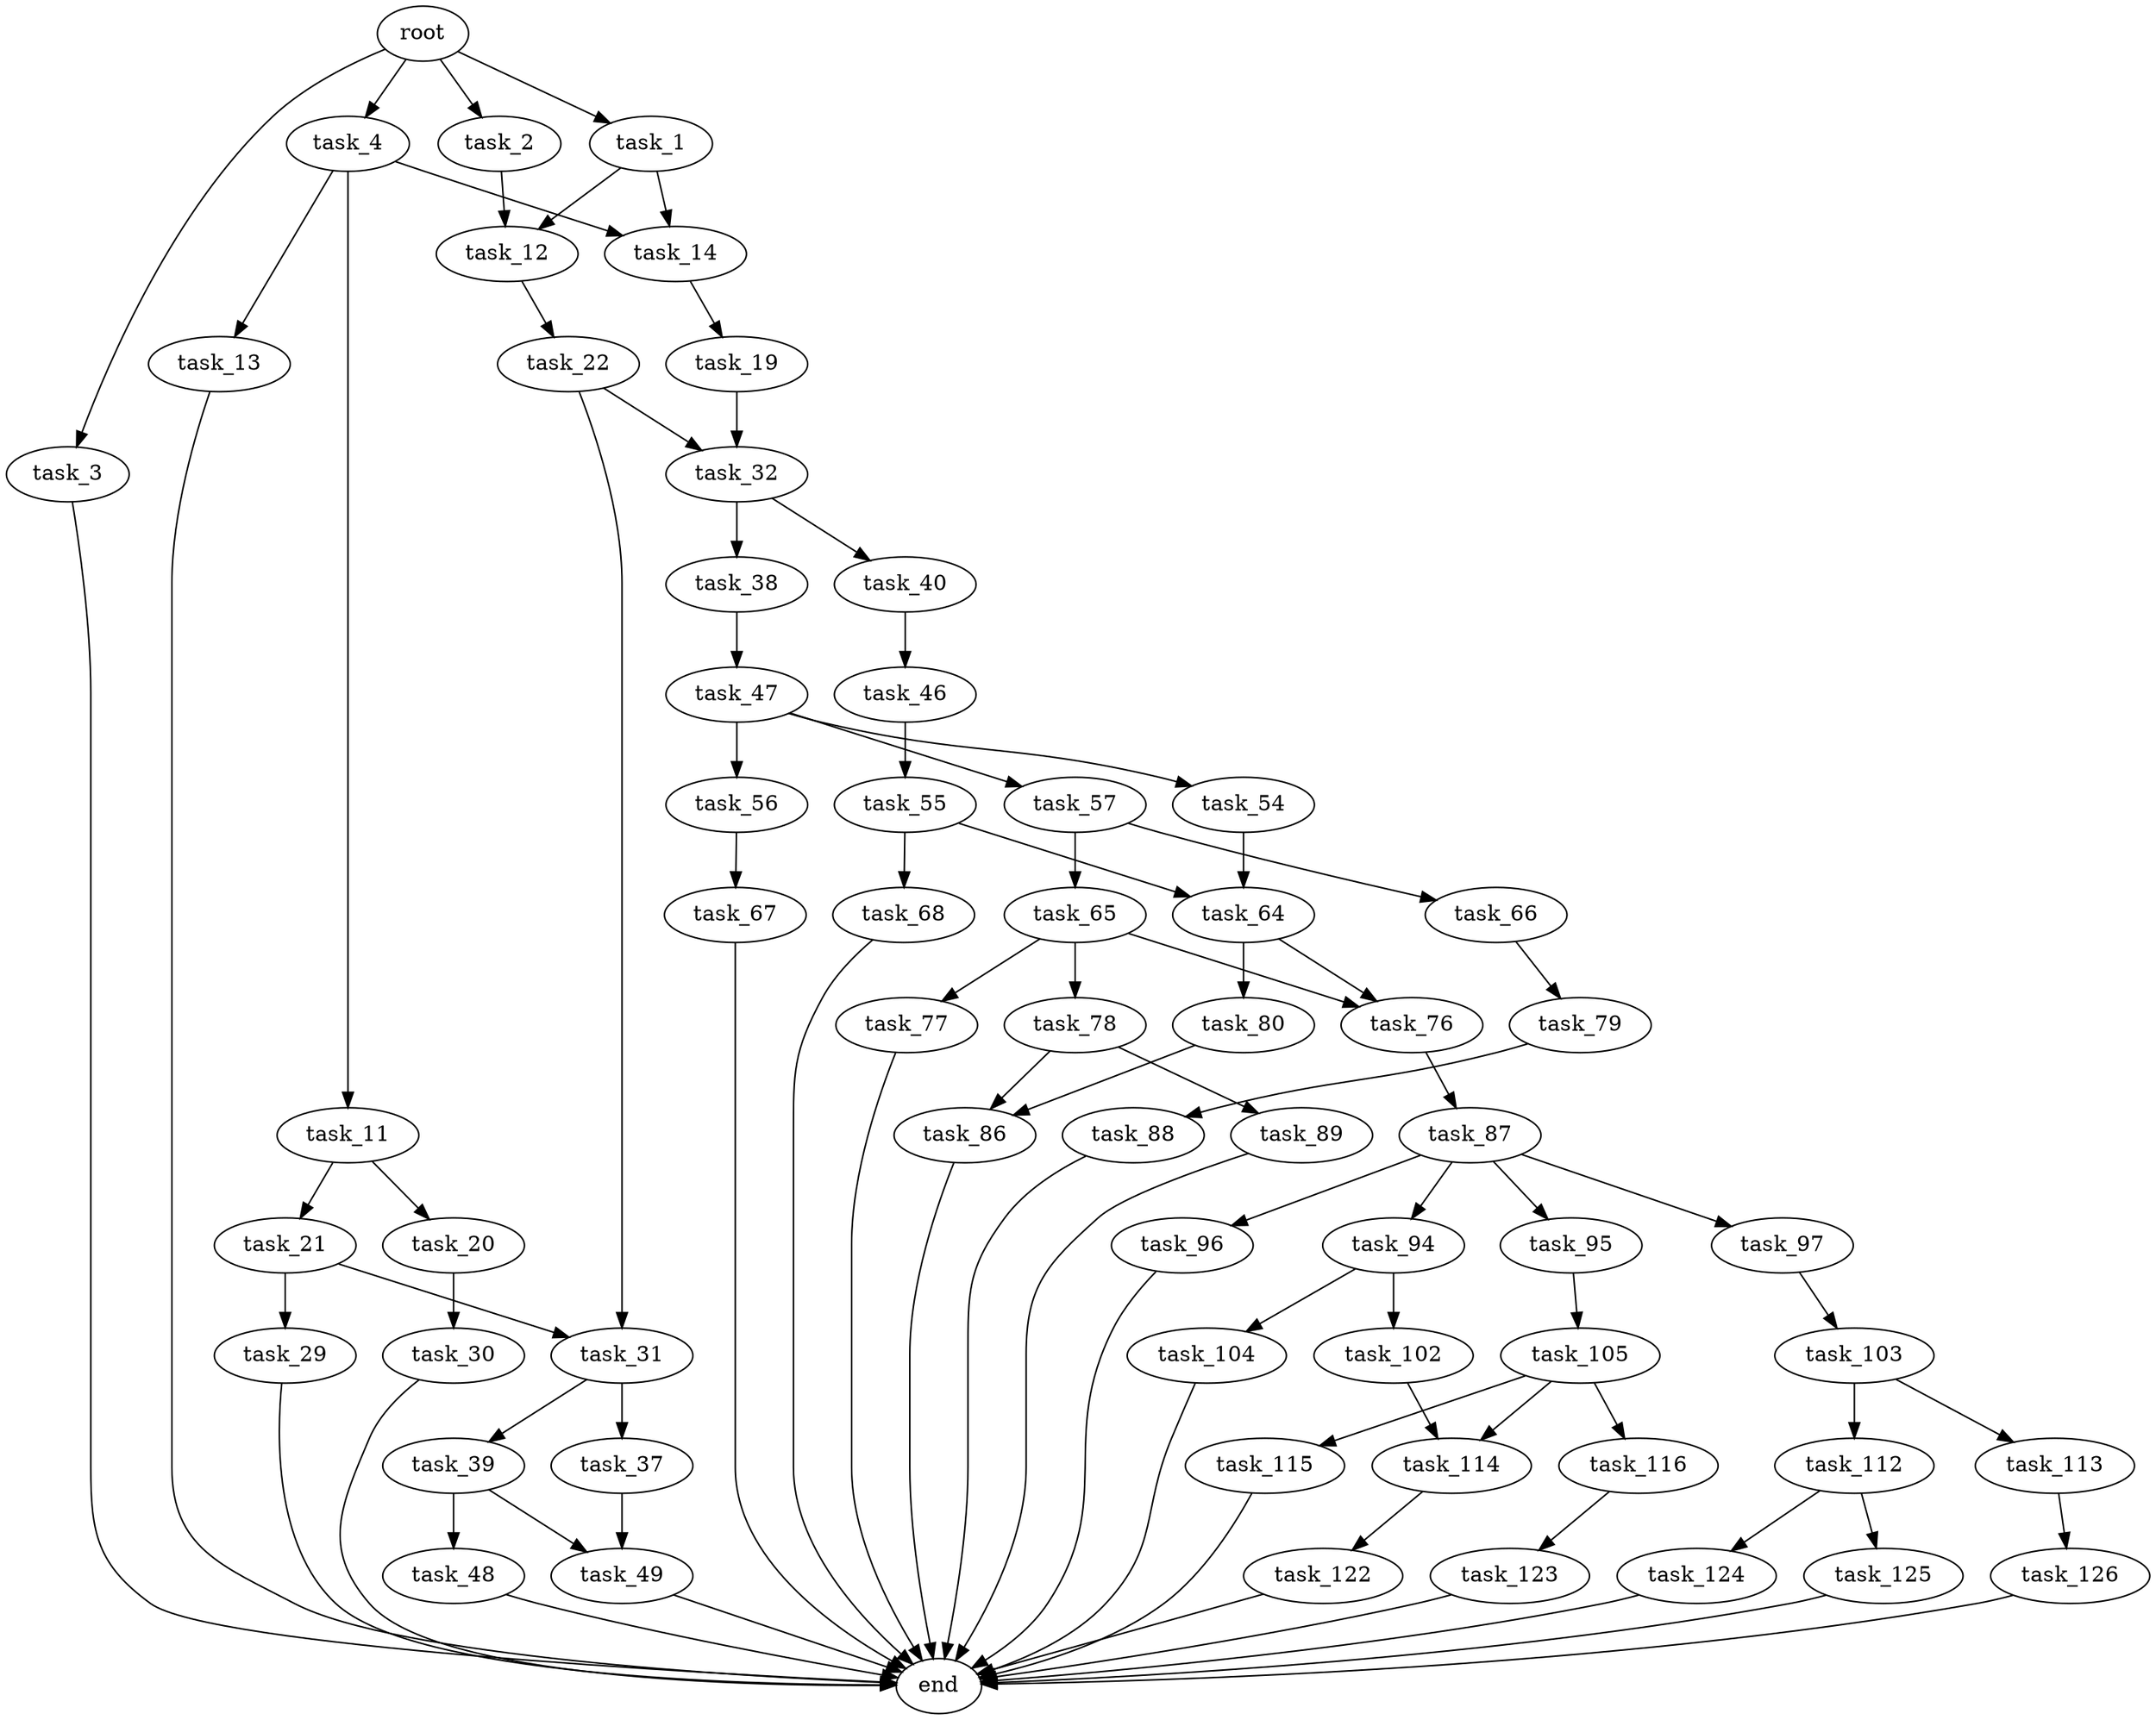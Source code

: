 digraph G {
  root [size="0.000000"];
  task_1 [size="35363971488.000000"];
  task_2 [size="23260943879.000000"];
  task_3 [size="7000622356.000000"];
  task_4 [size="68719476736.000000"];
  task_11 [size="7896248899.000000"];
  task_12 [size="549755813888.000000"];
  task_13 [size="134217728000.000000"];
  task_14 [size="18490337446.000000"];
  task_19 [size="368293445632.000000"];
  task_20 [size="134217728000.000000"];
  task_21 [size="368293445632.000000"];
  task_22 [size="108626461546.000000"];
  task_29 [size="368293445632.000000"];
  task_30 [size="457395816277.000000"];
  task_31 [size="72483618640.000000"];
  task_32 [size="8589934592.000000"];
  task_37 [size="18234477721.000000"];
  task_38 [size="28991029248.000000"];
  task_39 [size="549755813888.000000"];
  task_40 [size="368293445632.000000"];
  task_46 [size="51601563230.000000"];
  task_47 [size="41616642981.000000"];
  task_48 [size="1549123256.000000"];
  task_49 [size="231928233984.000000"];
  task_54 [size="9323410337.000000"];
  task_55 [size="68719476736.000000"];
  task_56 [size="26298500724.000000"];
  task_57 [size="231928233984.000000"];
  task_64 [size="5444399110.000000"];
  task_65 [size="170192092983.000000"];
  task_66 [size="49405277426.000000"];
  task_67 [size="1832726769.000000"];
  task_68 [size="326547159491.000000"];
  task_76 [size="4397298136.000000"];
  task_77 [size="99070051132.000000"];
  task_78 [size="16388037743.000000"];
  task_79 [size="4396479356.000000"];
  task_80 [size="7822461386.000000"];
  task_86 [size="782757789696.000000"];
  task_87 [size="116040533535.000000"];
  task_88 [size="231928233984.000000"];
  task_89 [size="368293445632.000000"];
  task_94 [size="11306667741.000000"];
  task_95 [size="28187883714.000000"];
  task_96 [size="549755813888.000000"];
  task_97 [size="278510784880.000000"];
  task_102 [size="1084610602195.000000"];
  task_103 [size="231928233984.000000"];
  task_104 [size="549755813888.000000"];
  task_105 [size="28991029248.000000"];
  task_112 [size="24969312737.000000"];
  task_113 [size="782757789696.000000"];
  task_114 [size="1564383179.000000"];
  task_115 [size="231928233984.000000"];
  task_116 [size="14810378275.000000"];
  task_122 [size="623713671292.000000"];
  task_123 [size="48811729873.000000"];
  task_124 [size="782757789696.000000"];
  task_125 [size="293083106180.000000"];
  task_126 [size="672667999764.000000"];
  end [size="0.000000"];

  root -> task_1 [size="1.000000"];
  root -> task_2 [size="1.000000"];
  root -> task_3 [size="1.000000"];
  root -> task_4 [size="1.000000"];
  task_1 -> task_12 [size="679477248.000000"];
  task_1 -> task_14 [size="679477248.000000"];
  task_2 -> task_12 [size="679477248.000000"];
  task_3 -> end [size="1.000000"];
  task_4 -> task_11 [size="134217728.000000"];
  task_4 -> task_13 [size="134217728.000000"];
  task_4 -> task_14 [size="134217728.000000"];
  task_11 -> task_20 [size="134217728.000000"];
  task_11 -> task_21 [size="134217728.000000"];
  task_12 -> task_22 [size="536870912.000000"];
  task_13 -> end [size="1.000000"];
  task_14 -> task_19 [size="301989888.000000"];
  task_19 -> task_32 [size="411041792.000000"];
  task_20 -> task_30 [size="209715200.000000"];
  task_21 -> task_29 [size="411041792.000000"];
  task_21 -> task_31 [size="411041792.000000"];
  task_22 -> task_31 [size="75497472.000000"];
  task_22 -> task_32 [size="75497472.000000"];
  task_29 -> end [size="1.000000"];
  task_30 -> end [size="1.000000"];
  task_31 -> task_37 [size="134217728.000000"];
  task_31 -> task_39 [size="134217728.000000"];
  task_32 -> task_38 [size="33554432.000000"];
  task_32 -> task_40 [size="33554432.000000"];
  task_37 -> task_49 [size="301989888.000000"];
  task_38 -> task_47 [size="75497472.000000"];
  task_39 -> task_48 [size="536870912.000000"];
  task_39 -> task_49 [size="536870912.000000"];
  task_40 -> task_46 [size="411041792.000000"];
  task_46 -> task_55 [size="838860800.000000"];
  task_47 -> task_54 [size="679477248.000000"];
  task_47 -> task_56 [size="679477248.000000"];
  task_47 -> task_57 [size="679477248.000000"];
  task_48 -> end [size="1.000000"];
  task_49 -> end [size="1.000000"];
  task_54 -> task_64 [size="536870912.000000"];
  task_55 -> task_64 [size="134217728.000000"];
  task_55 -> task_68 [size="134217728.000000"];
  task_56 -> task_67 [size="536870912.000000"];
  task_57 -> task_65 [size="301989888.000000"];
  task_57 -> task_66 [size="301989888.000000"];
  task_64 -> task_76 [size="679477248.000000"];
  task_64 -> task_80 [size="679477248.000000"];
  task_65 -> task_76 [size="209715200.000000"];
  task_65 -> task_77 [size="209715200.000000"];
  task_65 -> task_78 [size="209715200.000000"];
  task_66 -> task_79 [size="838860800.000000"];
  task_67 -> end [size="1.000000"];
  task_68 -> end [size="1.000000"];
  task_76 -> task_87 [size="134217728.000000"];
  task_77 -> end [size="1.000000"];
  task_78 -> task_86 [size="411041792.000000"];
  task_78 -> task_89 [size="411041792.000000"];
  task_79 -> task_88 [size="209715200.000000"];
  task_80 -> task_86 [size="301989888.000000"];
  task_86 -> end [size="1.000000"];
  task_87 -> task_94 [size="301989888.000000"];
  task_87 -> task_95 [size="301989888.000000"];
  task_87 -> task_96 [size="301989888.000000"];
  task_87 -> task_97 [size="301989888.000000"];
  task_88 -> end [size="1.000000"];
  task_89 -> end [size="1.000000"];
  task_94 -> task_102 [size="411041792.000000"];
  task_94 -> task_104 [size="411041792.000000"];
  task_95 -> task_105 [size="536870912.000000"];
  task_96 -> end [size="1.000000"];
  task_97 -> task_103 [size="536870912.000000"];
  task_102 -> task_114 [size="679477248.000000"];
  task_103 -> task_112 [size="301989888.000000"];
  task_103 -> task_113 [size="301989888.000000"];
  task_104 -> end [size="1.000000"];
  task_105 -> task_114 [size="75497472.000000"];
  task_105 -> task_115 [size="75497472.000000"];
  task_105 -> task_116 [size="75497472.000000"];
  task_112 -> task_124 [size="679477248.000000"];
  task_112 -> task_125 [size="679477248.000000"];
  task_113 -> task_126 [size="679477248.000000"];
  task_114 -> task_122 [size="33554432.000000"];
  task_115 -> end [size="1.000000"];
  task_116 -> task_123 [size="411041792.000000"];
  task_122 -> end [size="1.000000"];
  task_123 -> end [size="1.000000"];
  task_124 -> end [size="1.000000"];
  task_125 -> end [size="1.000000"];
  task_126 -> end [size="1.000000"];
}
